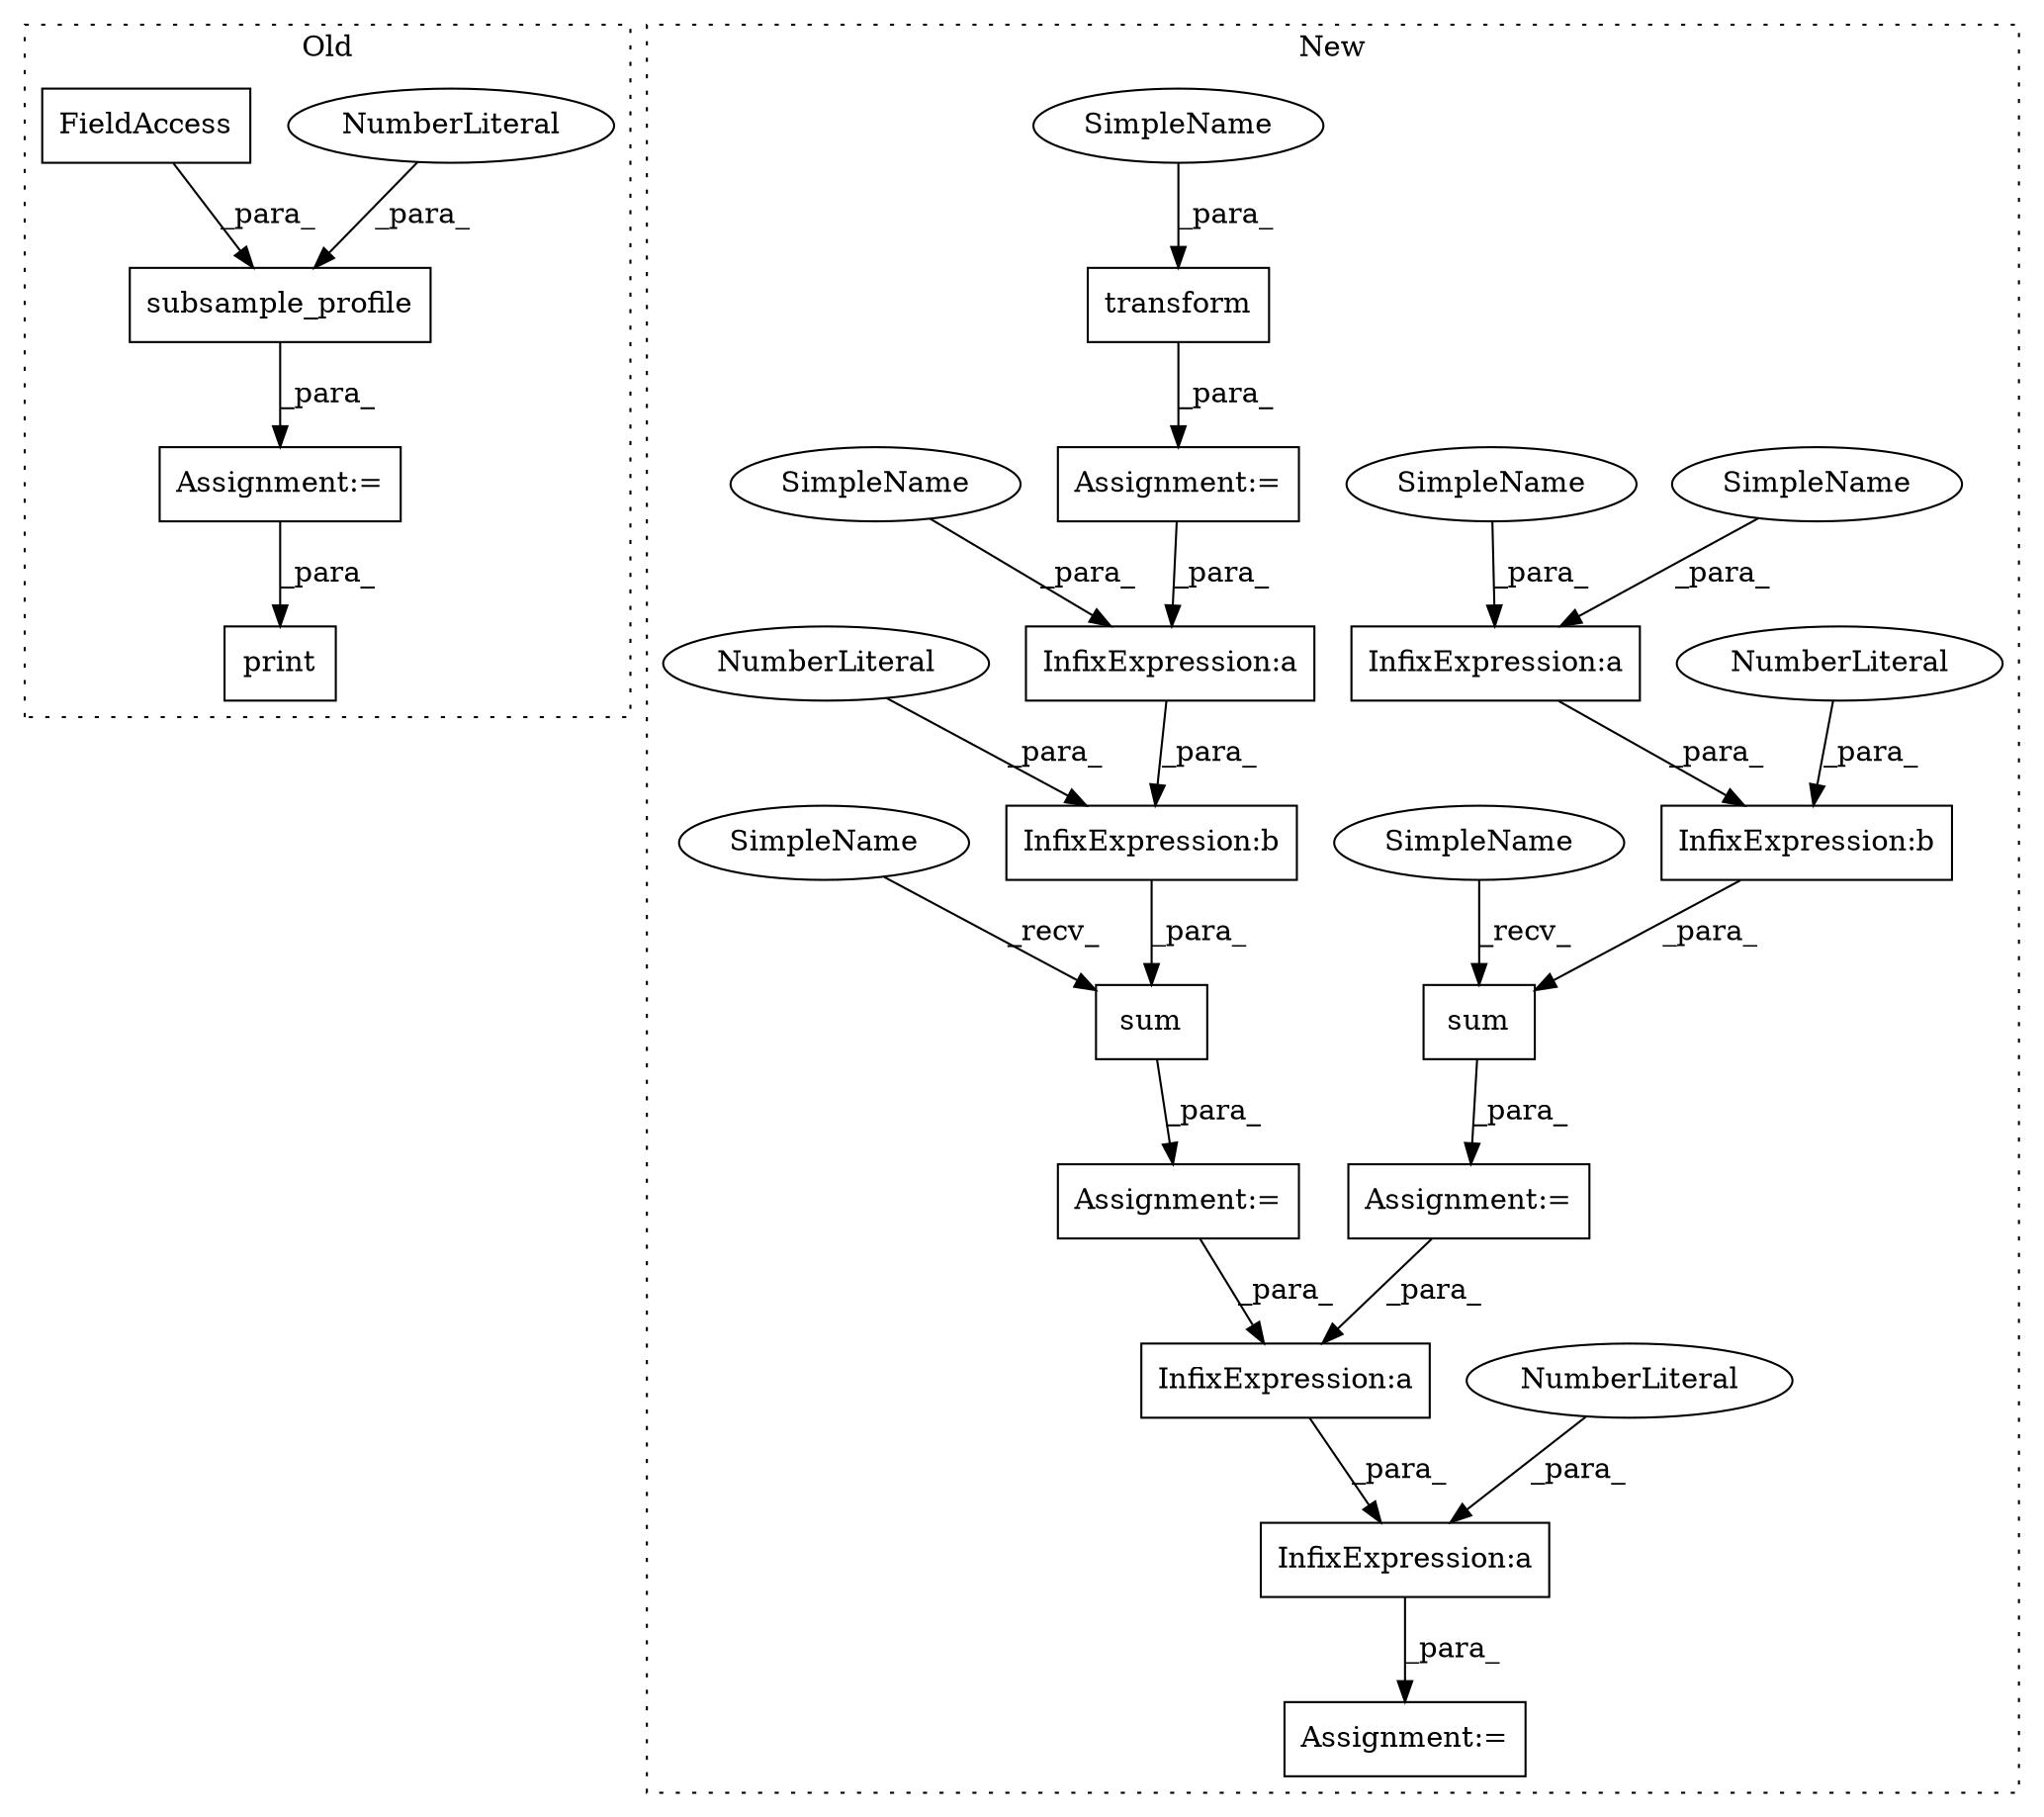 digraph G {
subgraph cluster0 {
1 [label="print" a="32" s="28233,28253" l="6,1" shape="box"];
18 [label="Assignment:=" a="7" s="28175" l="1" shape="box"];
19 [label="subsample_profile" a="32" s="28176,28226" l="18,1" shape="box"];
20 [label="NumberLiteral" a="34" s="28224" l="2" shape="ellipse"];
21 [label="FieldAccess" a="22" s="28194" l="29" shape="box"];
label = "Old";
style="dotted";
}
subgraph cluster1 {
2 [label="sum" a="32" s="27319,27344" l="4,1" shape="box"];
3 [label="Assignment:=" a="7" s="27312" l="1" shape="box"];
4 [label="InfixExpression:a" a="27" s="27430" l="3" shape="box"];
5 [label="InfixExpression:a" a="27" s="27414" l="3" shape="box"];
6 [label="Assignment:=" a="7" s="27409" l="1" shape="box"];
7 [label="Assignment:=" a="7" s="27363" l="1" shape="box"];
8 [label="Assignment:=" a="7" s="27265" l="1" shape="box"];
9 [label="InfixExpression:a" a="27" s="27381" l="3" shape="box"];
10 [label="InfixExpression:a" a="27" s="27330" l="3" shape="box"];
11 [label="NumberLiteral" a="34" s="27411" l="3" shape="ellipse"];
12 [label="transform" a="32" s="27274,27290" l="10,1" shape="box"];
13 [label="InfixExpression:b" a="27" s="27391" l="3" shape="box"];
14 [label="InfixExpression:b" a="27" s="27340" l="3" shape="box"];
15 [label="NumberLiteral" a="34" s="27343" l="1" shape="ellipse"];
16 [label="NumberLiteral" a="34" s="27394" l="1" shape="ellipse"];
17 [label="sum" a="32" s="27370,27395" l="4,1" shape="box"];
22 [label="SimpleName" a="42" s="27284" l="6" shape="ellipse"];
23 [label="SimpleName" a="42" s="27333" l="6" shape="ellipse"];
24 [label="SimpleName" a="42" s="27375" l="6" shape="ellipse"];
25 [label="SimpleName" a="42" s="27324" l="6" shape="ellipse"];
26 [label="SimpleName" a="42" s="27313" l="5" shape="ellipse"];
27 [label="SimpleName" a="42" s="27364" l="5" shape="ellipse"];
label = "New";
style="dotted";
}
2 -> 3 [label="_para_"];
3 -> 4 [label="_para_"];
4 -> 5 [label="_para_"];
5 -> 6 [label="_para_"];
7 -> 4 [label="_para_"];
8 -> 9 [label="_para_"];
9 -> 13 [label="_para_"];
10 -> 14 [label="_para_"];
11 -> 5 [label="_para_"];
12 -> 8 [label="_para_"];
13 -> 17 [label="_para_"];
14 -> 2 [label="_para_"];
15 -> 14 [label="_para_"];
16 -> 13 [label="_para_"];
17 -> 7 [label="_para_"];
18 -> 1 [label="_para_"];
19 -> 18 [label="_para_"];
20 -> 19 [label="_para_"];
21 -> 19 [label="_para_"];
22 -> 12 [label="_para_"];
23 -> 10 [label="_para_"];
24 -> 9 [label="_para_"];
25 -> 10 [label="_para_"];
26 -> 2 [label="_recv_"];
27 -> 17 [label="_recv_"];
}